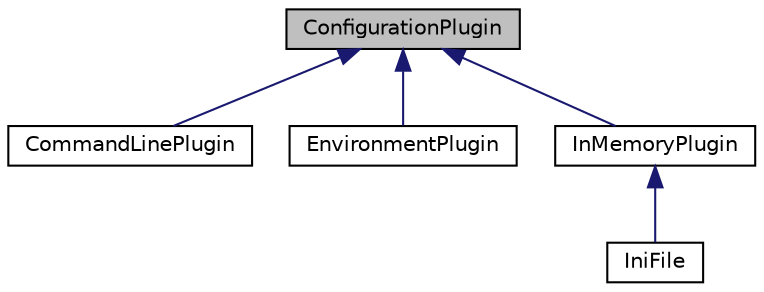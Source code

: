 digraph "ConfigurationPlugin"
{
  edge [fontname="Helvetica",fontsize="10",labelfontname="Helvetica",labelfontsize="10"];
  node [fontname="Helvetica",fontsize="10",shape=record];
  Node0 [label="ConfigurationPlugin",height=0.2,width=0.4,color="black", fillcolor="grey75", style="filled", fontcolor="black"];
  Node0 -> Node1 [dir="back",color="midnightblue",fontsize="10",style="solid",fontname="Helvetica"];
  Node0 -> Node2 [dir="back",color="midnightblue",fontsize="10",style="solid",fontname="Helvetica"];
  Node0 -> Node3 [dir="back",color="midnightblue",fontsize="10",style="solid",fontname="Helvetica"];
  Node3 -> Node4 [dir="back",color="midnightblue",fontsize="10",style="solid",fontname="Helvetica"];
  Node1 [label="CommandLinePlugin",height=0.2,width=0.4,color="black", fillcolor="white", style="filled",URL="$classaworx_1_1lib_1_1config_1_1CommandLinePlugin.html"];
  Node2 [label="EnvironmentPlugin",height=0.2,width=0.4,color="black", fillcolor="white", style="filled",URL="$classaworx_1_1lib_1_1config_1_1EnvironmentPlugin.html"];
  Node3 [label="InMemoryPlugin",height=0.2,width=0.4,color="black", fillcolor="white", style="filled",URL="$classaworx_1_1lib_1_1config_1_1InMemoryPlugin.html"];
  Node4 [label="IniFile",height=0.2,width=0.4,color="black", fillcolor="white", style="filled",URL="$classaworx_1_1lib_1_1config_1_1IniFile.html"];
}

